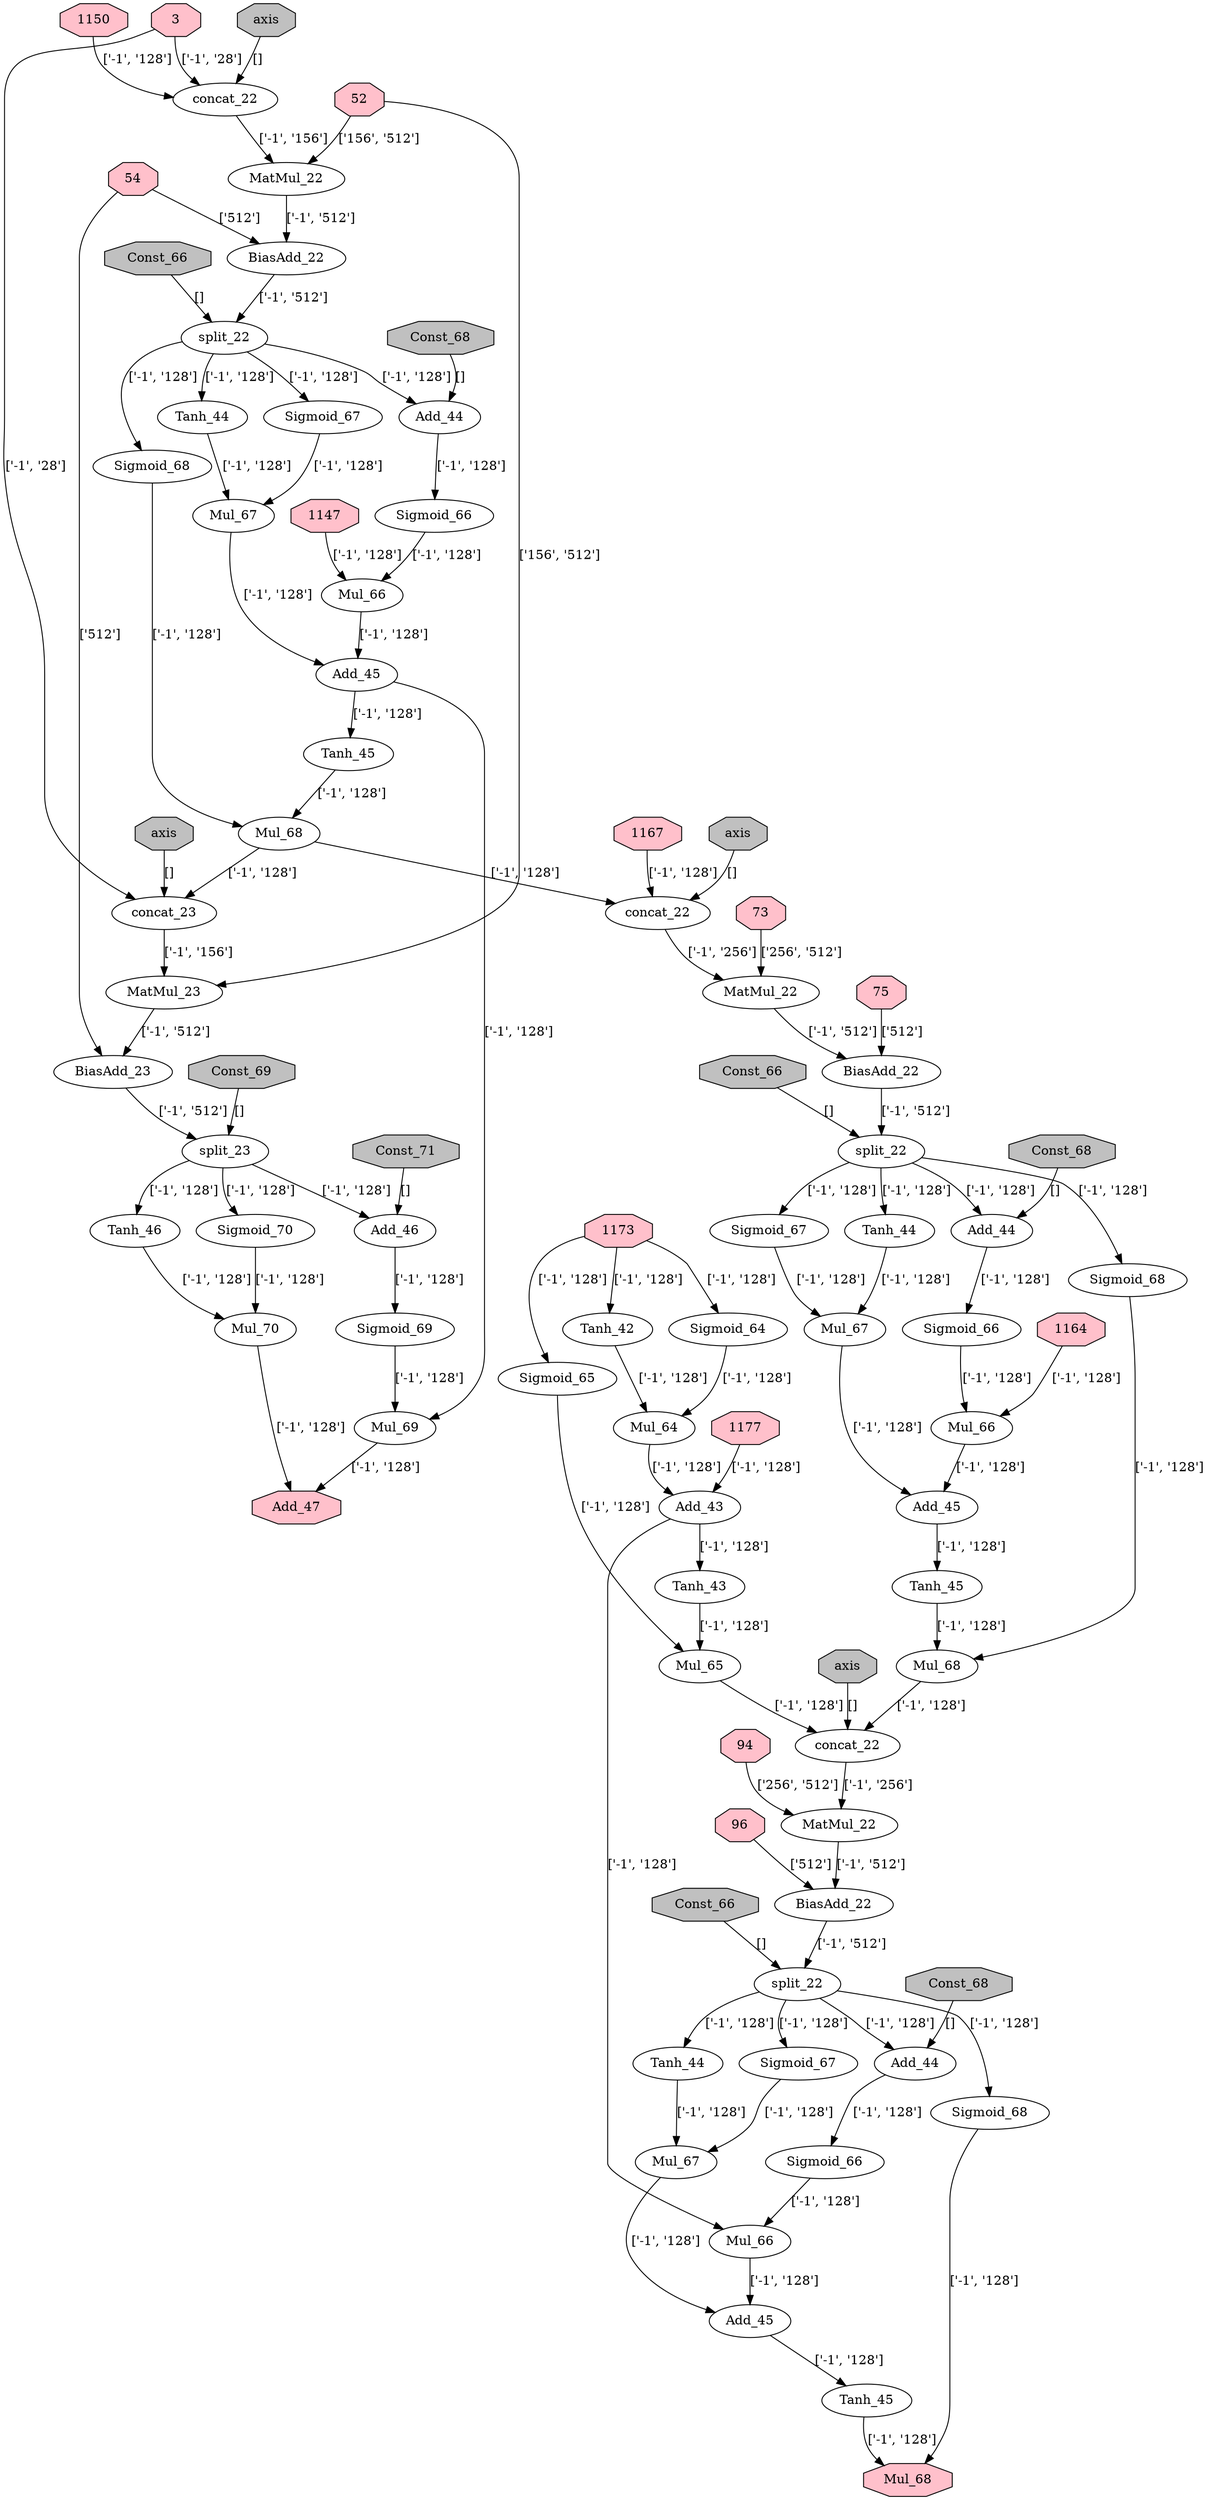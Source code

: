 strict digraph  {
	node [label="\N"];
	3	 [fillcolor=pink,
		shape=octagon,
		style=filled];
	1187	 [label=concat_22,
		name="rnn/rnn/multi_rnn_cell/cell_0/basic_lstm_cell/concat_22"];
	3 -> 1187	 [label="['-1', '28']"];
	1238	 [label=concat_23,
		name="rnn/rnn/multi_rnn_cell/cell_0/basic_lstm_cell/concat_23"];
	3 -> 1238	 [label="['-1', '28']"];
	1225	 [fillcolor=grey,
		label=Const_68,
		name="rnn/rnn/multi_rnn_cell/cell_2/basic_lstm_cell/Const_68",
		shape=octagon,
		style=filled];
	1226	 [label=Add_44,
		name="rnn/rnn/multi_rnn_cell/cell_2/basic_lstm_cell/Add_44"];
	1225 -> 1226	 [label="[]"];
	1164	 [fillcolor=pink,
		shape=octagon,
		style=filled];
	1211	 [label=Mul_66,
		name="rnn/rnn/multi_rnn_cell/cell_1/basic_lstm_cell/Mul_66"];
	1164 -> 1211	 [label="['-1', '128']"];
	1167	 [fillcolor=pink,
		shape=octagon,
		style=filled];
	1204	 [label=concat_22,
		name="rnn/rnn/multi_rnn_cell/cell_1/basic_lstm_cell/concat_22"];
	1167 -> 1204	 [label="['-1', '128']"];
	1219	 [fillcolor=grey,
		label=Const_66,
		name="rnn/rnn/multi_rnn_cell/cell_2/basic_lstm_cell/Const_66",
		shape=octagon,
		style=filled];
	1224	 [label=split_22,
		name="rnn/rnn/multi_rnn_cell/cell_2/basic_lstm_cell/split_22"];
	1219 -> 1224	 [label="[]"];
	1228	 [label=Mul_66,
		name="rnn/rnn/multi_rnn_cell/cell_2/basic_lstm_cell/Mul_66"];
	1232	 [label=Add_45,
		name="rnn/rnn/multi_rnn_cell/cell_2/basic_lstm_cell/Add_45"];
	1228 -> 1232	 [label="['-1', '128']"];
	1173	 [fillcolor=pink,
		shape=octagon,
		style=filled];
	1178	 [label=Sigmoid_64,
		name="rnn/rnn/multi_rnn_cell/cell_2/basic_lstm_cell/Sigmoid_64"];
	1173 -> 1178	 [label="['-1', '128']"];
	1179	 [label=Tanh_42,
		name="rnn/rnn/multi_rnn_cell/cell_2/basic_lstm_cell/Tanh_42"];
	1173 -> 1179	 [label="['-1', '128']"];
	1183	 [label=Sigmoid_65,
		name="rnn/rnn/multi_rnn_cell/cell_2/basic_lstm_cell/Sigmoid_65"];
	1173 -> 1183	 [label="['-1', '128']"];
	1177	 [fillcolor=pink,
		shape=octagon,
		style=filled];
	1181	 [label=Add_43,
		name="rnn/rnn/multi_rnn_cell/cell_2/basic_lstm_cell/Add_43"];
	1177 -> 1181	 [label="['-1', '128']"];
	1180	 [label=Mul_64,
		name="rnn/rnn/multi_rnn_cell/cell_2/basic_lstm_cell/Mul_64"];
	1178 -> 1180	 [label="['-1', '128']"];
	1179 -> 1180	 [label="['-1', '128']"];
	1180 -> 1181	 [label="['-1', '128']"];
	1181 -> 1228	 [label="['-1', '128']"];
	1182	 [label=Tanh_43,
		name="rnn/rnn/multi_rnn_cell/cell_2/basic_lstm_cell/Tanh_43"];
	1181 -> 1182	 [label="['-1', '128']"];
	1184	 [label=Mul_65,
		name="rnn/rnn/multi_rnn_cell/cell_2/basic_lstm_cell/Mul_65"];
	1182 -> 1184	 [label="['-1', '128']"];
	1183 -> 1184	 [label="['-1', '128']"];
	1221	 [label=concat_22,
		name="rnn/rnn/multi_rnn_cell/cell_2/basic_lstm_cell/concat_22"];
	1184 -> 1221	 [label="['-1', '128']"];
	1185	 [fillcolor=grey,
		label=Const_66,
		name="rnn/rnn/multi_rnn_cell/cell_0/basic_lstm_cell/Const_66",
		shape=octagon,
		style=filled];
	1190	 [label=split_22,
		name="rnn/rnn/multi_rnn_cell/cell_0/basic_lstm_cell/split_22"];
	1185 -> 1190	 [label="[]"];
	1186	 [fillcolor=grey,
		label=axis,
		name="rnn/rnn/multi_rnn_cell/cell_0/basic_lstm_cell/concat_22/axis",
		shape=octagon,
		style=filled];
	1186 -> 1187	 [label="[]"];
	1188	 [label=MatMul_22,
		name="rnn/rnn/multi_rnn_cell/cell_0/basic_lstm_cell/MatMul_22"];
	1187 -> 1188	 [label="['-1', '156']"];
	1189	 [label=BiasAdd_22,
		name="rnn/rnn/multi_rnn_cell/cell_0/basic_lstm_cell/BiasAdd_22"];
	1188 -> 1189	 [label="['-1', '512']"];
	1189 -> 1190	 [label="['-1', '512']"];
	1192	 [label=Add_44,
		name="rnn/rnn/multi_rnn_cell/cell_0/basic_lstm_cell/Add_44"];
	1190 -> 1192	 [label="['-1', '128']"];
	1195	 [label=Sigmoid_67,
		name="rnn/rnn/multi_rnn_cell/cell_0/basic_lstm_cell/Sigmoid_67"];
	1190 -> 1195	 [label="['-1', '128']"];
	1196	 [label=Tanh_44,
		name="rnn/rnn/multi_rnn_cell/cell_0/basic_lstm_cell/Tanh_44"];
	1190 -> 1196	 [label="['-1', '128']"];
	1200	 [label=Sigmoid_68,
		name="rnn/rnn/multi_rnn_cell/cell_0/basic_lstm_cell/Sigmoid_68"];
	1190 -> 1200	 [label="['-1', '128']"];
	1191	 [fillcolor=grey,
		label=Const_68,
		name="rnn/rnn/multi_rnn_cell/cell_0/basic_lstm_cell/Const_68",
		shape=octagon,
		style=filled];
	1191 -> 1192	 [label="[]"];
	1193	 [label=Sigmoid_66,
		name="rnn/rnn/multi_rnn_cell/cell_0/basic_lstm_cell/Sigmoid_66"];
	1192 -> 1193	 [label="['-1', '128']"];
	1194	 [label=Mul_66,
		name="rnn/rnn/multi_rnn_cell/cell_0/basic_lstm_cell/Mul_66"];
	1193 -> 1194	 [label="['-1', '128']"];
	1198	 [label=Add_45,
		name="rnn/rnn/multi_rnn_cell/cell_0/basic_lstm_cell/Add_45"];
	1194 -> 1198	 [label="['-1', '128']"];
	1197	 [label=Mul_67,
		name="rnn/rnn/multi_rnn_cell/cell_0/basic_lstm_cell/Mul_67"];
	1195 -> 1197	 [label="['-1', '128']"];
	1196 -> 1197	 [label="['-1', '128']"];
	1197 -> 1198	 [label="['-1', '128']"];
	1199	 [label=Tanh_45,
		name="rnn/rnn/multi_rnn_cell/cell_0/basic_lstm_cell/Tanh_45"];
	1198 -> 1199	 [label="['-1', '128']"];
	1245	 [label=Mul_69,
		name="rnn/rnn/multi_rnn_cell/cell_0/basic_lstm_cell/Mul_69"];
	1198 -> 1245	 [label="['-1', '128']"];
	1201	 [label=Mul_68,
		name="rnn/rnn/multi_rnn_cell/cell_0/basic_lstm_cell/Mul_68"];
	1199 -> 1201	 [label="['-1', '128']"];
	1200 -> 1201	 [label="['-1', '128']"];
	1201 -> 1204	 [label="['-1', '128']"];
	1201 -> 1238	 [label="['-1', '128']"];
	1202	 [fillcolor=grey,
		label=Const_66,
		name="rnn/rnn/multi_rnn_cell/cell_1/basic_lstm_cell/Const_66",
		shape=octagon,
		style=filled];
	1207	 [label=split_22,
		name="rnn/rnn/multi_rnn_cell/cell_1/basic_lstm_cell/split_22"];
	1202 -> 1207	 [label="[]"];
	1203	 [fillcolor=grey,
		label=axis,
		name="rnn/rnn/multi_rnn_cell/cell_1/basic_lstm_cell/concat_22/axis",
		shape=octagon,
		style=filled];
	1203 -> 1204	 [label="[]"];
	52	 [fillcolor=pink,
		shape=octagon,
		style=filled];
	52 -> 1188	 [label="['156', '512']"];
	1239	 [label=MatMul_23,
		name="rnn/rnn/multi_rnn_cell/cell_0/basic_lstm_cell/MatMul_23"];
	52 -> 1239	 [label="['156', '512']"];
	1205	 [label=MatMul_22,
		name="rnn/rnn/multi_rnn_cell/cell_1/basic_lstm_cell/MatMul_22"];
	1206	 [label=BiasAdd_22,
		name="rnn/rnn/multi_rnn_cell/cell_1/basic_lstm_cell/BiasAdd_22"];
	1205 -> 1206	 [label="['-1', '512']"];
	1206 -> 1207	 [label="['-1', '512']"];
	1209	 [label=Add_44,
		name="rnn/rnn/multi_rnn_cell/cell_1/basic_lstm_cell/Add_44"];
	1207 -> 1209	 [label="['-1', '128']"];
	1212	 [label=Sigmoid_67,
		name="rnn/rnn/multi_rnn_cell/cell_1/basic_lstm_cell/Sigmoid_67"];
	1207 -> 1212	 [label="['-1', '128']"];
	1213	 [label=Tanh_44,
		name="rnn/rnn/multi_rnn_cell/cell_1/basic_lstm_cell/Tanh_44"];
	1207 -> 1213	 [label="['-1', '128']"];
	1217	 [label=Sigmoid_68,
		name="rnn/rnn/multi_rnn_cell/cell_1/basic_lstm_cell/Sigmoid_68"];
	1207 -> 1217	 [label="['-1', '128']"];
	1208	 [fillcolor=grey,
		label=Const_68,
		name="rnn/rnn/multi_rnn_cell/cell_1/basic_lstm_cell/Const_68",
		shape=octagon,
		style=filled];
	1208 -> 1209	 [label="[]"];
	1210	 [label=Sigmoid_66,
		name="rnn/rnn/multi_rnn_cell/cell_1/basic_lstm_cell/Sigmoid_66"];
	1209 -> 1210	 [label="['-1', '128']"];
	1210 -> 1211	 [label="['-1', '128']"];
	1215	 [label=Add_45,
		name="rnn/rnn/multi_rnn_cell/cell_1/basic_lstm_cell/Add_45"];
	1211 -> 1215	 [label="['-1', '128']"];
	1214	 [label=Mul_67,
		name="rnn/rnn/multi_rnn_cell/cell_1/basic_lstm_cell/Mul_67"];
	1212 -> 1214	 [label="['-1', '128']"];
	1213 -> 1214	 [label="['-1', '128']"];
	1214 -> 1215	 [label="['-1', '128']"];
	1216	 [label=Tanh_45,
		name="rnn/rnn/multi_rnn_cell/cell_1/basic_lstm_cell/Tanh_45"];
	1215 -> 1216	 [label="['-1', '128']"];
	1218	 [label=Mul_68,
		name="rnn/rnn/multi_rnn_cell/cell_1/basic_lstm_cell/Mul_68"];
	1216 -> 1218	 [label="['-1', '128']"];
	1217 -> 1218	 [label="['-1', '128']"];
	1218 -> 1221	 [label="['-1', '128']"];
	1204 -> 1205	 [label="['-1', '256']"];
	1220	 [fillcolor=grey,
		label=axis,
		name="rnn/rnn/multi_rnn_cell/cell_2/basic_lstm_cell/concat_22/axis",
		shape=octagon,
		style=filled];
	1220 -> 1221	 [label="[]"];
	54	 [fillcolor=pink,
		shape=octagon,
		style=filled];
	54 -> 1189	 [label="['512']"];
	1240	 [label=BiasAdd_23,
		name="rnn/rnn/multi_rnn_cell/cell_0/basic_lstm_cell/BiasAdd_23"];
	54 -> 1240	 [label="['512']"];
	1222	 [label=MatMul_22,
		name="rnn/rnn/multi_rnn_cell/cell_2/basic_lstm_cell/MatMul_22"];
	1223	 [label=BiasAdd_22,
		name="rnn/rnn/multi_rnn_cell/cell_2/basic_lstm_cell/BiasAdd_22"];
	1222 -> 1223	 [label="['-1', '512']"];
	1223 -> 1224	 [label="['-1', '512']"];
	1224 -> 1226	 [label="['-1', '128']"];
	1229	 [label=Sigmoid_67,
		name="rnn/rnn/multi_rnn_cell/cell_2/basic_lstm_cell/Sigmoid_67"];
	1224 -> 1229	 [label="['-1', '128']"];
	1230	 [label=Tanh_44,
		name="rnn/rnn/multi_rnn_cell/cell_2/basic_lstm_cell/Tanh_44"];
	1224 -> 1230	 [label="['-1', '128']"];
	1234	 [label=Sigmoid_68,
		name="rnn/rnn/multi_rnn_cell/cell_2/basic_lstm_cell/Sigmoid_68"];
	1224 -> 1234	 [label="['-1', '128']"];
	73	 [fillcolor=pink,
		shape=octagon,
		style=filled];
	73 -> 1205	 [label="['256', '512']"];
	1227	 [label=Sigmoid_66,
		name="rnn/rnn/multi_rnn_cell/cell_2/basic_lstm_cell/Sigmoid_66"];
	1226 -> 1227	 [label="['-1', '128']"];
	75	 [fillcolor=pink,
		shape=octagon,
		style=filled];
	75 -> 1206	 [label="['512']"];
	1221 -> 1222	 [label="['-1', '256']"];
	1231	 [label=Mul_67,
		name="rnn/rnn/multi_rnn_cell/cell_2/basic_lstm_cell/Mul_67"];
	1229 -> 1231	 [label="['-1', '128']"];
	1230 -> 1231	 [label="['-1', '128']"];
	1231 -> 1232	 [label="['-1', '128']"];
	1233	 [label=Tanh_45,
		name="rnn/rnn/multi_rnn_cell/cell_2/basic_lstm_cell/Tanh_45"];
	1232 -> 1233	 [label="['-1', '128']"];
	1235	 [fillcolor=pink,
		label=Mul_68,
		name="rnn/rnn/multi_rnn_cell/cell_2/basic_lstm_cell/Mul_68",
		shape=octagon,
		style=filled];
	1233 -> 1235	 [label="['-1', '128']"];
	1234 -> 1235	 [label="['-1', '128']"];
	1236	 [fillcolor=grey,
		label=Const_69,
		name="rnn/rnn/multi_rnn_cell/cell_0/basic_lstm_cell/Const_69",
		shape=octagon,
		style=filled];
	1241	 [label=split_23,
		name="rnn/rnn/multi_rnn_cell/cell_0/basic_lstm_cell/split_23"];
	1236 -> 1241	 [label="[]"];
	1237	 [fillcolor=grey,
		label=axis,
		name="rnn/rnn/multi_rnn_cell/cell_0/basic_lstm_cell/concat_23/axis",
		shape=octagon,
		style=filled];
	1237 -> 1238	 [label="[]"];
	1238 -> 1239	 [label="['-1', '156']"];
	1239 -> 1240	 [label="['-1', '512']"];
	1240 -> 1241	 [label="['-1', '512']"];
	1243	 [label=Add_46,
		name="rnn/rnn/multi_rnn_cell/cell_0/basic_lstm_cell/Add_46"];
	1241 -> 1243	 [label="['-1', '128']"];
	1247	 [label=Tanh_46,
		name="rnn/rnn/multi_rnn_cell/cell_0/basic_lstm_cell/Tanh_46"];
	1241 -> 1247	 [label="['-1', '128']"];
	1246	 [label=Sigmoid_70,
		name="rnn/rnn/multi_rnn_cell/cell_0/basic_lstm_cell/Sigmoid_70"];
	1241 -> 1246	 [label="['-1', '128']"];
	1242	 [fillcolor=grey,
		label=Const_71,
		name="rnn/rnn/multi_rnn_cell/cell_0/basic_lstm_cell/Const_71",
		shape=octagon,
		style=filled];
	1242 -> 1243	 [label="[]"];
	1244	 [label=Sigmoid_69,
		name="rnn/rnn/multi_rnn_cell/cell_0/basic_lstm_cell/Sigmoid_69"];
	1243 -> 1244	 [label="['-1', '128']"];
	1244 -> 1245	 [label="['-1', '128']"];
	1249	 [fillcolor=pink,
		label=Add_47,
		name="rnn/rnn/multi_rnn_cell/cell_0/basic_lstm_cell/Add_47",
		shape=octagon,
		style=filled];
	1245 -> 1249	 [label="['-1', '128']"];
	94	 [fillcolor=pink,
		shape=octagon,
		style=filled];
	94 -> 1222	 [label="['256', '512']"];
	1248	 [label=Mul_70,
		name="rnn/rnn/multi_rnn_cell/cell_0/basic_lstm_cell/Mul_70"];
	1247 -> 1248	 [label="['-1', '128']"];
	96	 [fillcolor=pink,
		shape=octagon,
		style=filled];
	96 -> 1223	 [label="['512']"];
	1248 -> 1249	 [label="['-1', '128']"];
	1246 -> 1248	 [label="['-1', '128']"];
	1227 -> 1228	 [label="['-1', '128']"];
	1147	 [fillcolor=pink,
		shape=octagon,
		style=filled];
	1147 -> 1194	 [label="['-1', '128']"];
	1150	 [fillcolor=pink,
		shape=octagon,
		style=filled];
	1150 -> 1187	 [label="['-1', '128']"];
}
